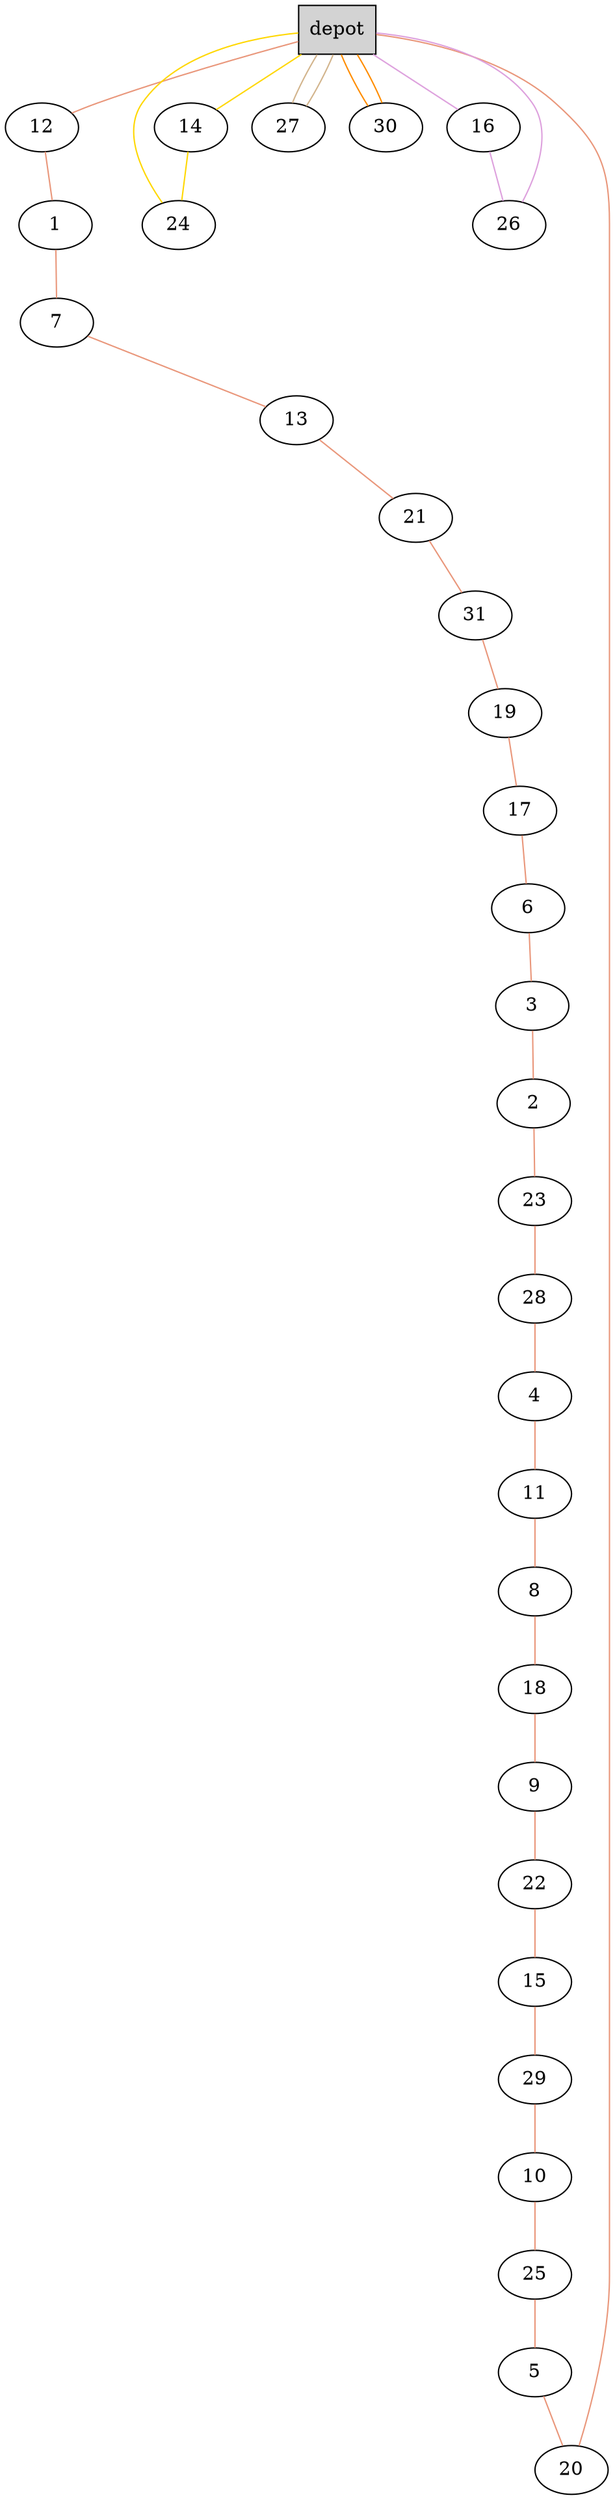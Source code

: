 graph G {
  0[shape = box, label = "depot", style = filled ];
  12[shape = ellipse];
  "0"--"12"[color = darksalmon];
  1[shape = ellipse];
  "12"--"1"[color = darksalmon];
  7[shape = ellipse];
  "1"--"7"[color = darksalmon];
  13[shape = ellipse];
  "7"--"13"[color = darksalmon];
  21[shape = ellipse];
  "13"--"21"[color = darksalmon];
  31[shape = ellipse];
  "21"--"31"[color = darksalmon];
  19[shape = ellipse];
  "31"--"19"[color = darksalmon];
  17[shape = ellipse];
  "19"--"17"[color = darksalmon];
  6[shape = ellipse];
  "17"--"6"[color = darksalmon];
  3[shape = ellipse];
  "6"--"3"[color = darksalmon];
  2[shape = ellipse];
  "3"--"2"[color = darksalmon];
  23[shape = ellipse];
  "2"--"23"[color = darksalmon];
  28[shape = ellipse];
  "23"--"28"[color = darksalmon];
  4[shape = ellipse];
  "28"--"4"[color = darksalmon];
  11[shape = ellipse];
  "4"--"11"[color = darksalmon];
  8[shape = ellipse];
  "11"--"8"[color = darksalmon];
  18[shape = ellipse];
  "8"--"18"[color = darksalmon];
  9[shape = ellipse];
  "18"--"9"[color = darksalmon];
  22[shape = ellipse];
  "9"--"22"[color = darksalmon];
  15[shape = ellipse];
  "22"--"15"[color = darksalmon];
  29[shape = ellipse];
  "15"--"29"[color = darksalmon];
  10[shape = ellipse];
  "29"--"10"[color = darksalmon];
  25[shape = ellipse];
  "10"--"25"[color = darksalmon];
  5[shape = ellipse];
  "25"--"5"[color = darksalmon];
  20[shape = ellipse];
  "5"--"20"[color = darksalmon];
  "20"--"0"[color = darksalmon];
  14[shape = ellipse];
  "0"--"14"[color = gold];
  24[shape = ellipse];
  "14"--"24"[color = gold];
  "24"--"0"[color = gold];
  16[shape = ellipse];
  "0"--"16"[color = plum];
  26[shape = ellipse];
  "16"--"26"[color = plum];
  "26"--"0"[color = plum];
  27[shape = ellipse];
  "0"--"27"[color = tan];
  "27"--"0"[color = tan];
  30[shape = ellipse];
  "0"--"30"[color = darkorange];
  "30"--"0"[color = darkorange];
}
